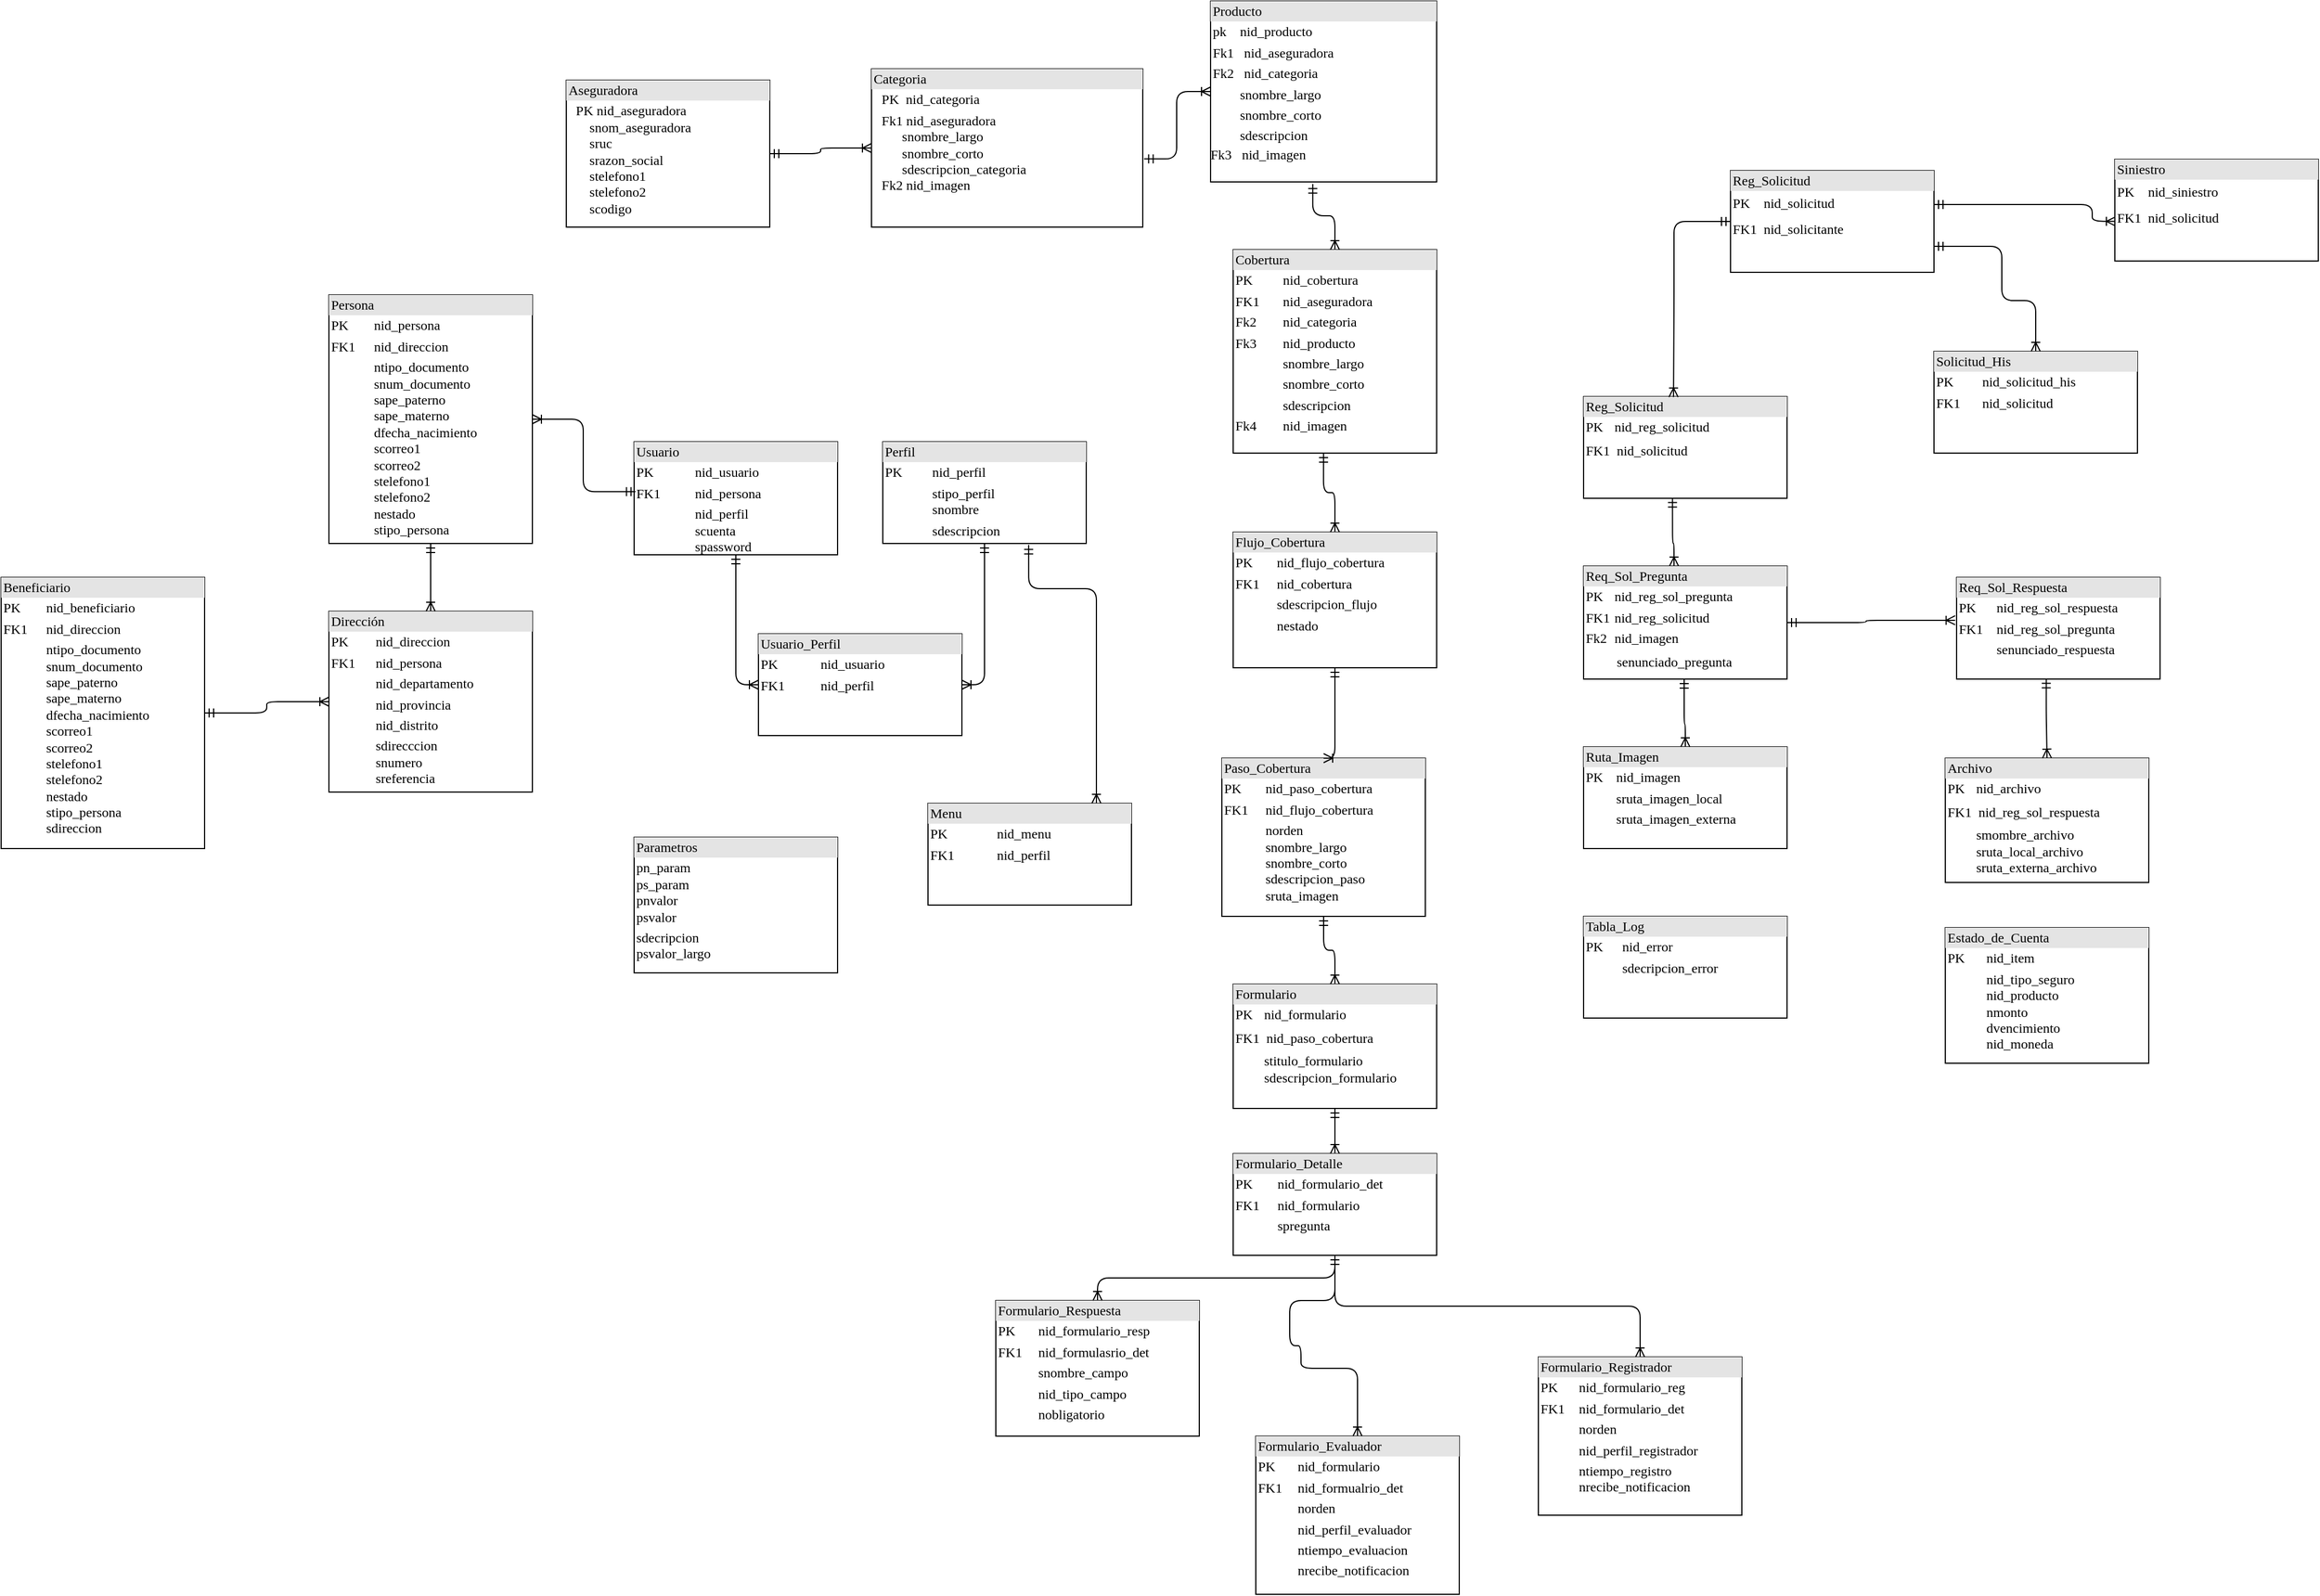 <mxfile version="14.2.7" type="github">
  <diagram name="Page-1" id="2ca16b54-16f6-2749-3443-fa8db7711227">
    <mxGraphModel dx="1234" dy="673" grid="1" gridSize="10" guides="1" tooltips="1" connect="1" arrows="1" fold="1" page="1" pageScale="1" pageWidth="3300" pageHeight="2339" background="#ffffff" math="0" shadow="0">
      <root>
        <mxCell id="0" />
        <mxCell id="1" parent="0" />
        <mxCell id="2ed32ef02a7f4228-1" value="&lt;div style=&quot;box-sizing: border-box ; width: 100% ; background: #e4e4e4 ; padding: 2px&quot;&gt;Aseguradora&lt;/div&gt;&lt;table style=&quot;width: 100% ; font-size: 1em&quot; cellpadding=&quot;2&quot; cellspacing=&quot;0&quot;&gt;&lt;tbody&gt;&lt;tr&gt;&lt;td&gt;&lt;br&gt;&lt;/td&gt;&lt;td&gt;PK nid_aseguradora&lt;br&gt;&amp;nbsp; &amp;nbsp; snom_aseguradora&lt;br&gt;&amp;nbsp; &amp;nbsp; sruc&lt;br&gt;&amp;nbsp; &amp;nbsp; srazon_social&lt;br&gt;&amp;nbsp; &amp;nbsp; stelefono1&lt;br&gt;&amp;nbsp; &amp;nbsp; stelefono2&lt;br&gt;&amp;nbsp; &amp;nbsp; scodigo&lt;br&gt;&lt;br&gt;&lt;/td&gt;&lt;/tr&gt;&lt;tr&gt;&lt;td&gt;&lt;br&gt;&lt;/td&gt;&lt;td&gt;&lt;br&gt;&lt;/td&gt;&lt;/tr&gt;&lt;tr&gt;&lt;td&gt;&lt;/td&gt;&lt;td&gt;&lt;br&gt;&lt;/td&gt;&lt;/tr&gt;&lt;/tbody&gt;&lt;/table&gt;" style="verticalAlign=top;align=left;overflow=fill;html=1;rounded=0;shadow=0;comic=0;labelBackgroundColor=none;strokeWidth=1;fontFamily=Verdana;fontSize=12" parent="1" vertex="1">
          <mxGeometry x="700" y="90" width="180" height="130" as="geometry" />
        </mxCell>
        <mxCell id="2ed32ef02a7f4228-13" value="" style="edgeStyle=orthogonalEdgeStyle;html=1;endArrow=ERoneToMany;startArrow=ERmandOne;labelBackgroundColor=none;fontFamily=Verdana;fontSize=12;align=left;entryX=0;entryY=0.5;entryDx=0;entryDy=0;" parent="1" source="2ed32ef02a7f4228-1" target="GOEN2tkdzdeYJuLIRA6P-2" edge="1">
          <mxGeometry width="100" height="100" relative="1" as="geometry">
            <mxPoint x="890" y="300" as="sourcePoint" />
            <mxPoint x="970" y="390" as="targetPoint" />
          </mxGeometry>
        </mxCell>
        <mxCell id="GOEN2tkdzdeYJuLIRA6P-2" value="&lt;div style=&quot;box-sizing: border-box ; width: 100% ; background: #e4e4e4 ; padding: 2px&quot;&gt;Categoria&lt;/div&gt;&lt;table style=&quot;width: 100% ; font-size: 1em&quot; cellpadding=&quot;2&quot; cellspacing=&quot;0&quot;&gt;&lt;tbody&gt;&lt;tr&gt;&lt;td&gt;&lt;b&gt;&lt;br&gt;&lt;/b&gt;&lt;/td&gt;&lt;td&gt;PK&amp;nbsp; nid_categoria&lt;br&gt;&lt;/td&gt;&lt;/tr&gt;&lt;tr&gt;&lt;td&gt;&lt;b&gt;&lt;br&gt;&lt;br&gt;&lt;br&gt;&lt;/b&gt;&lt;/td&gt;&lt;td&gt;Fk1&lt;b&gt; &lt;/b&gt;nid_aseguradora&lt;br&gt;&amp;nbsp; &amp;nbsp; &amp;nbsp; snombre_largo&lt;br&gt;&amp;nbsp; &amp;nbsp; &amp;nbsp; snombre_corto&lt;br&gt;&amp;nbsp; &amp;nbsp; &amp;nbsp; sdescripcion_categoria&lt;br&gt;Fk2 nid_imagen&lt;/td&gt;&lt;/tr&gt;&lt;/tbody&gt;&lt;/table&gt;" style="verticalAlign=top;align=left;overflow=fill;html=1;rounded=0;shadow=0;comic=0;labelBackgroundColor=none;strokeWidth=1;fontFamily=Verdana;fontSize=12" vertex="1" parent="1">
          <mxGeometry x="970" y="80" width="240" height="140" as="geometry" />
        </mxCell>
        <object label="&lt;div style=&quot;box-sizing: border-box ; width: 100% ; background: #e4e4e4 ; padding: 2px&quot;&gt;Producto&lt;/div&gt;&lt;div style=&quot;box-sizing: border-box ; width: 100% ; padding: 2px&quot;&gt;&lt;span style=&quot;background-color: rgb(255 , 255 , 255)&quot;&gt;pk&amp;nbsp; &amp;nbsp; nid_producto&lt;/span&gt;&lt;/div&gt;&lt;div style=&quot;box-sizing: border-box ; width: 100% ; padding: 2px&quot;&gt;Fk1&amp;nbsp; &amp;nbsp;nid_aseguradora&lt;/div&gt;&lt;div style=&quot;box-sizing: border-box ; width: 100% ; padding: 2px&quot;&gt;Fk2&amp;nbsp; &amp;nbsp;nid_categoria&lt;/div&gt;&lt;div style=&quot;box-sizing: border-box ; width: 100% ; padding: 2px&quot;&gt;&amp;nbsp; &amp;nbsp; &amp;nbsp; &amp;nbsp; snombre_largo&lt;/div&gt;&lt;div style=&quot;box-sizing: border-box ; width: 100% ; padding: 2px&quot;&gt;&amp;nbsp; &amp;nbsp; &amp;nbsp; &amp;nbsp; snombre_corto&lt;/div&gt;&lt;div style=&quot;box-sizing: border-box ; width: 100% ; padding: 2px&quot;&gt;&amp;nbsp; &amp;nbsp; &amp;nbsp; &amp;nbsp; sdescripcion&lt;/div&gt;Fk3&lt;span&gt;&amp;nbsp; &amp;nbsp;nid_imagen&lt;/span&gt;&lt;br&gt;&lt;div style=&quot;box-sizing: border-box ; width: 100% ; padding: 2px&quot;&gt;&lt;br&gt;&lt;/div&gt;" lllll="" id="GOEN2tkdzdeYJuLIRA6P-3">
          <mxCell style="verticalAlign=top;align=left;overflow=fill;html=1;rounded=0;shadow=0;comic=0;labelBackgroundColor=none;strokeWidth=1;fontFamily=Verdana;fontSize=12" vertex="1" parent="1">
            <mxGeometry x="1270" y="20" width="200" height="160" as="geometry" />
          </mxCell>
        </object>
        <mxCell id="GOEN2tkdzdeYJuLIRA6P-4" value="&lt;div style=&quot;box-sizing: border-box ; width: 100% ; background: #e4e4e4 ; padding: 2px&quot;&gt;Reg_Solicitud&lt;/div&gt;&lt;table style=&quot;width: 100% ; font-size: 1em&quot; cellpadding=&quot;2&quot; cellspacing=&quot;0&quot;&gt;&lt;tbody&gt;&lt;tr&gt;&lt;td&gt;PK&lt;/td&gt;&lt;td&gt;nid_reg_solicitud&lt;/td&gt;&lt;/tr&gt;&lt;tr&gt;&lt;td&gt;FK1&lt;br&gt;&lt;/td&gt;&lt;td&gt;&lt;table cellpadding=&quot;2&quot; cellspacing=&quot;0&quot; style=&quot;font-size: 1em ; width: 179.2px&quot;&gt;&lt;tbody&gt;&lt;tr&gt;&lt;td&gt;nid_solicitud&lt;/td&gt;&lt;/tr&gt;&lt;tr&gt;&lt;/tr&gt;&lt;/tbody&gt;&lt;/table&gt;&lt;/td&gt;&lt;/tr&gt;&lt;tr&gt;&lt;td&gt;&lt;/td&gt;&lt;td&gt;&lt;br&gt;&lt;br&gt;&lt;/td&gt;&lt;/tr&gt;&lt;/tbody&gt;&lt;/table&gt;" style="verticalAlign=top;align=left;overflow=fill;html=1;rounded=0;shadow=0;comic=0;labelBackgroundColor=none;strokeWidth=1;fontFamily=Verdana;fontSize=12" vertex="1" parent="1">
          <mxGeometry x="1600" y="370" width="180" height="90" as="geometry" />
        </mxCell>
        <mxCell id="GOEN2tkdzdeYJuLIRA6P-5" value="&lt;div style=&quot;box-sizing: border-box ; width: 100% ; background: #e4e4e4 ; padding: 2px&quot;&gt;Parametros&lt;/div&gt;&lt;table style=&quot;width: 100% ; font-size: 1em&quot; cellpadding=&quot;2&quot; cellspacing=&quot;0&quot;&gt;&lt;tbody&gt;&lt;tr&gt;&lt;td&gt;pn_param&lt;br&gt;ps_param&lt;br&gt;pnvalor&lt;br&gt;psvalor&lt;/td&gt;&lt;td&gt;&lt;/td&gt;&lt;/tr&gt;&lt;tr&gt;&lt;td&gt;sdecripcion&lt;br&gt;psvalor_largo&lt;br&gt;&lt;/td&gt;&lt;td&gt;&lt;br&gt;&lt;/td&gt;&lt;/tr&gt;&lt;/tbody&gt;&lt;/table&gt;" style="verticalAlign=top;align=left;overflow=fill;html=1;rounded=0;shadow=0;comic=0;labelBackgroundColor=none;strokeWidth=1;fontFamily=Verdana;fontSize=12" vertex="1" parent="1">
          <mxGeometry x="760" y="760" width="180" height="120" as="geometry" />
        </mxCell>
        <mxCell id="GOEN2tkdzdeYJuLIRA6P-6" value="&lt;div style=&quot;box-sizing: border-box ; width: 100% ; background: #e4e4e4 ; padding: 2px&quot;&gt;Persona&lt;/div&gt;&lt;table style=&quot;width: 100% ; font-size: 1em&quot; cellpadding=&quot;2&quot; cellspacing=&quot;0&quot;&gt;&lt;tbody&gt;&lt;tr&gt;&lt;td&gt;PK&lt;/td&gt;&lt;td&gt;nid_persona&lt;/td&gt;&lt;/tr&gt;&lt;tr&gt;&lt;td&gt;FK1&lt;br&gt;&lt;/td&gt;&lt;td&gt;nid_direccion&lt;br&gt;&lt;/td&gt;&lt;/tr&gt;&lt;tr&gt;&lt;td&gt;&lt;/td&gt;&lt;td&gt;ntipo_documento&lt;br&gt;snum_documento&lt;br&gt;sape_paterno&lt;br&gt;sape_materno&lt;br&gt;dfecha_nacimiento&lt;br&gt;scorreo1&lt;br&gt;scorreo2&lt;br&gt;stelefono1&lt;br&gt;stelefono2&lt;br&gt;nestado&lt;br&gt;stipo_persona&lt;br&gt;&lt;br&gt;&lt;br&gt;&lt;/td&gt;&lt;/tr&gt;&lt;/tbody&gt;&lt;/table&gt;" style="verticalAlign=top;align=left;overflow=fill;html=1;rounded=0;shadow=0;comic=0;labelBackgroundColor=none;strokeWidth=1;fontFamily=Verdana;fontSize=12" vertex="1" parent="1">
          <mxGeometry x="490" y="280" width="180" height="220" as="geometry" />
        </mxCell>
        <mxCell id="GOEN2tkdzdeYJuLIRA6P-7" value="&lt;div style=&quot;box-sizing: border-box ; width: 100% ; background: #e4e4e4 ; padding: 2px&quot;&gt;Usuario&lt;/div&gt;&lt;table style=&quot;width: 100% ; font-size: 1em&quot; cellpadding=&quot;2&quot; cellspacing=&quot;0&quot;&gt;&lt;tbody&gt;&lt;tr&gt;&lt;td&gt;PK&lt;/td&gt;&lt;td&gt;nid_usuario&lt;/td&gt;&lt;/tr&gt;&lt;tr&gt;&lt;td&gt;FK1&lt;/td&gt;&lt;td&gt;nid_persona&lt;br&gt;&lt;/td&gt;&lt;/tr&gt;&lt;tr&gt;&lt;td&gt;&lt;/td&gt;&lt;td&gt;nid_perfil&lt;br&gt;scuenta&lt;br&gt;spassword&lt;/td&gt;&lt;/tr&gt;&lt;/tbody&gt;&lt;/table&gt;" style="verticalAlign=top;align=left;overflow=fill;html=1;rounded=0;shadow=0;comic=0;labelBackgroundColor=none;strokeWidth=1;fontFamily=Verdana;fontSize=12" vertex="1" parent="1">
          <mxGeometry x="760" y="410" width="180" height="100" as="geometry" />
        </mxCell>
        <mxCell id="GOEN2tkdzdeYJuLIRA6P-8" value="&lt;div style=&quot;box-sizing: border-box ; width: 100% ; background: #e4e4e4 ; padding: 2px&quot;&gt;Perfil&lt;/div&gt;&lt;table style=&quot;width: 100% ; font-size: 1em&quot; cellpadding=&quot;2&quot; cellspacing=&quot;0&quot;&gt;&lt;tbody&gt;&lt;tr&gt;&lt;td&gt;PK&lt;/td&gt;&lt;td&gt;nid_perfil&lt;/td&gt;&lt;/tr&gt;&lt;tr&gt;&lt;td&gt;&lt;br&gt;&lt;/td&gt;&lt;td&gt;stipo_perfil&lt;br&gt;snombre&lt;/td&gt;&lt;/tr&gt;&lt;tr&gt;&lt;td&gt;&lt;/td&gt;&lt;td&gt;sdescripcion&lt;br&gt;&lt;/td&gt;&lt;/tr&gt;&lt;/tbody&gt;&lt;/table&gt;" style="verticalAlign=top;align=left;overflow=fill;html=1;rounded=0;shadow=0;comic=0;labelBackgroundColor=none;strokeWidth=1;fontFamily=Verdana;fontSize=12" vertex="1" parent="1">
          <mxGeometry x="980" y="410" width="180" height="90" as="geometry" />
        </mxCell>
        <mxCell id="GOEN2tkdzdeYJuLIRA6P-12" value="&lt;div style=&quot;box-sizing: border-box ; width: 100% ; background: #e4e4e4 ; padding: 2px&quot;&gt;Menu&lt;/div&gt;&lt;table style=&quot;width: 100% ; font-size: 1em&quot; cellpadding=&quot;2&quot; cellspacing=&quot;0&quot;&gt;&lt;tbody&gt;&lt;tr&gt;&lt;td&gt;PK&lt;/td&gt;&lt;td&gt;nid_menu&lt;/td&gt;&lt;/tr&gt;&lt;tr&gt;&lt;td&gt;FK1&lt;/td&gt;&lt;td&gt;nid_perfil&lt;/td&gt;&lt;/tr&gt;&lt;tr&gt;&lt;td&gt;&lt;/td&gt;&lt;td&gt;&lt;br&gt;&lt;/td&gt;&lt;/tr&gt;&lt;/tbody&gt;&lt;/table&gt;" style="verticalAlign=top;align=left;overflow=fill;html=1;rounded=0;shadow=0;comic=0;labelBackgroundColor=none;strokeWidth=1;fontFamily=Verdana;fontSize=12" vertex="1" parent="1">
          <mxGeometry x="1020" y="730" width="180" height="90" as="geometry" />
        </mxCell>
        <mxCell id="GOEN2tkdzdeYJuLIRA6P-13" value="&lt;div style=&quot;box-sizing: border-box ; width: 100% ; background: #e4e4e4 ; padding: 2px&quot;&gt;Dirección&lt;/div&gt;&lt;table style=&quot;width: 100% ; font-size: 1em&quot; cellpadding=&quot;2&quot; cellspacing=&quot;0&quot;&gt;&lt;tbody&gt;&lt;tr&gt;&lt;td&gt;PK&lt;/td&gt;&lt;td&gt;nid_direccion&lt;/td&gt;&lt;/tr&gt;&lt;tr&gt;&lt;td&gt;FK1&lt;/td&gt;&lt;td&gt;nid_persona&lt;/td&gt;&lt;/tr&gt;&lt;tr&gt;&lt;td&gt;&lt;/td&gt;&lt;td&gt;nid_departamento&lt;/td&gt;&lt;/tr&gt;&lt;tr&gt;&lt;td&gt;&lt;br&gt;&lt;/td&gt;&lt;td&gt;nid_provincia&lt;/td&gt;&lt;/tr&gt;&lt;tr&gt;&lt;td&gt;&lt;br&gt;&lt;/td&gt;&lt;td&gt;nid_distrito&lt;/td&gt;&lt;/tr&gt;&lt;tr&gt;&lt;td&gt;&lt;br&gt;&lt;/td&gt;&lt;td&gt;sdirecccion&lt;br&gt;snumero&lt;br&gt;sreferencia&lt;/td&gt;&lt;/tr&gt;&lt;/tbody&gt;&lt;/table&gt;" style="verticalAlign=top;align=left;overflow=fill;html=1;rounded=0;shadow=0;comic=0;labelBackgroundColor=none;strokeWidth=1;fontFamily=Verdana;fontSize=12" vertex="1" parent="1">
          <mxGeometry x="490" y="560" width="180" height="160" as="geometry" />
        </mxCell>
        <mxCell id="GOEN2tkdzdeYJuLIRA6P-15" value="&lt;div style=&quot;box-sizing: border-box ; width: 100% ; background: #e4e4e4 ; padding: 2px&quot;&gt;Usuario_Perfil&lt;/div&gt;&lt;table style=&quot;width: 100% ; font-size: 1em&quot; cellpadding=&quot;2&quot; cellspacing=&quot;0&quot;&gt;&lt;tbody&gt;&lt;tr&gt;&lt;td&gt;PK&lt;/td&gt;&lt;td&gt;nid_usuario&lt;/td&gt;&lt;/tr&gt;&lt;tr&gt;&lt;td&gt;FK1&lt;/td&gt;&lt;td&gt;nid_perfil&lt;/td&gt;&lt;/tr&gt;&lt;tr&gt;&lt;td&gt;&lt;/td&gt;&lt;td&gt;&lt;br&gt;&lt;/td&gt;&lt;/tr&gt;&lt;/tbody&gt;&lt;/table&gt;" style="verticalAlign=top;align=left;overflow=fill;html=1;rounded=0;shadow=0;comic=0;labelBackgroundColor=none;strokeWidth=1;fontFamily=Verdana;fontSize=12" vertex="1" parent="1">
          <mxGeometry x="870" y="580" width="180" height="90" as="geometry" />
        </mxCell>
        <mxCell id="GOEN2tkdzdeYJuLIRA6P-16" value="&lt;div style=&quot;box-sizing: border-box ; width: 100% ; background: #e4e4e4 ; padding: 2px&quot;&gt;Formulario_Registrador&lt;/div&gt;&lt;table style=&quot;width: 100% ; font-size: 1em&quot; cellpadding=&quot;2&quot; cellspacing=&quot;0&quot;&gt;&lt;tbody&gt;&lt;tr&gt;&lt;td&gt;PK&lt;/td&gt;&lt;td&gt;nid_formulario_reg&lt;/td&gt;&lt;/tr&gt;&lt;tr&gt;&lt;td&gt;FK1&lt;/td&gt;&lt;td&gt;nid_formulario_det&lt;br&gt;&lt;/td&gt;&lt;/tr&gt;&lt;tr&gt;&lt;td&gt;&lt;br&gt;&lt;/td&gt;&lt;td&gt;norden&lt;/td&gt;&lt;/tr&gt;&lt;tr&gt;&lt;td&gt;&lt;/td&gt;&lt;td&gt;nid_perfil_registrador&lt;/td&gt;&lt;/tr&gt;&lt;tr&gt;&lt;td&gt;&lt;br&gt;&lt;/td&gt;&lt;td&gt;ntiempo_registro&lt;br&gt;nrecibe_notificacion&lt;/td&gt;&lt;/tr&gt;&lt;/tbody&gt;&lt;/table&gt;" style="verticalAlign=top;align=left;overflow=fill;html=1;rounded=0;shadow=0;comic=0;labelBackgroundColor=none;strokeWidth=1;fontFamily=Verdana;fontSize=12" vertex="1" parent="1">
          <mxGeometry x="1560" y="1220" width="180" height="140" as="geometry" />
        </mxCell>
        <mxCell id="GOEN2tkdzdeYJuLIRA6P-17" value="&lt;div style=&quot;box-sizing: border-box ; width: 100% ; background: #e4e4e4 ; padding: 2px&quot;&gt;Formulario_Respuesta&lt;/div&gt;&lt;table style=&quot;width: 100% ; font-size: 1em&quot; cellpadding=&quot;2&quot; cellspacing=&quot;0&quot;&gt;&lt;tbody&gt;&lt;tr&gt;&lt;td&gt;PK&lt;/td&gt;&lt;td&gt;nid_formulario_resp&lt;/td&gt;&lt;/tr&gt;&lt;tr&gt;&lt;td&gt;FK1&lt;/td&gt;&lt;td&gt;nid_formulasrio_det&lt;/td&gt;&lt;/tr&gt;&lt;tr&gt;&lt;td&gt;&lt;br&gt;&lt;/td&gt;&lt;td&gt;snombre_campo&lt;/td&gt;&lt;/tr&gt;&lt;tr&gt;&lt;td&gt;&lt;br&gt;&lt;/td&gt;&lt;td&gt;nid_tipo_campo&lt;/td&gt;&lt;/tr&gt;&lt;tr&gt;&lt;td&gt;&lt;br&gt;&lt;/td&gt;&lt;td&gt;nobligatorio&lt;/td&gt;&lt;/tr&gt;&lt;/tbody&gt;&lt;/table&gt;" style="verticalAlign=top;align=left;overflow=fill;html=1;rounded=0;shadow=0;comic=0;labelBackgroundColor=none;strokeWidth=1;fontFamily=Verdana;fontSize=12" vertex="1" parent="1">
          <mxGeometry x="1080" y="1170" width="180" height="120" as="geometry" />
        </mxCell>
        <mxCell id="GOEN2tkdzdeYJuLIRA6P-18" value="&lt;div style=&quot;box-sizing: border-box ; width: 100% ; background: #e4e4e4 ; padding: 2px&quot;&gt;Formulario_Evaluador&lt;/div&gt;&lt;table style=&quot;width: 100% ; font-size: 1em&quot; cellpadding=&quot;2&quot; cellspacing=&quot;0&quot;&gt;&lt;tbody&gt;&lt;tr&gt;&lt;td&gt;PK&lt;/td&gt;&lt;td&gt;nid_formulario&lt;/td&gt;&lt;/tr&gt;&lt;tr&gt;&lt;td&gt;FK1&lt;/td&gt;&lt;td&gt;nid_formualrio_det&lt;/td&gt;&lt;/tr&gt;&lt;tr&gt;&lt;td&gt;&lt;br&gt;&lt;/td&gt;&lt;td&gt;norden&lt;/td&gt;&lt;/tr&gt;&lt;tr&gt;&lt;td&gt;&lt;/td&gt;&lt;td&gt;nid_perfil_evaluador&lt;/td&gt;&lt;/tr&gt;&lt;tr&gt;&lt;td&gt;&lt;br&gt;&lt;/td&gt;&lt;td&gt;ntiempo_evaluacion&lt;/td&gt;&lt;/tr&gt;&lt;tr&gt;&lt;td&gt;&lt;br&gt;&lt;/td&gt;&lt;td&gt;nrecibe_notificacion&lt;/td&gt;&lt;/tr&gt;&lt;/tbody&gt;&lt;/table&gt;" style="verticalAlign=top;align=left;overflow=fill;html=1;rounded=0;shadow=0;comic=0;labelBackgroundColor=none;strokeWidth=1;fontFamily=Verdana;fontSize=12" vertex="1" parent="1">
          <mxGeometry x="1310" y="1290" width="180" height="140" as="geometry" />
        </mxCell>
        <mxCell id="GOEN2tkdzdeYJuLIRA6P-19" value="&lt;div style=&quot;box-sizing: border-box ; width: 100% ; background: #e4e4e4 ; padding: 2px&quot;&gt;Formulario_Detalle&lt;/div&gt;&lt;table style=&quot;width: 100% ; font-size: 1em&quot; cellpadding=&quot;2&quot; cellspacing=&quot;0&quot;&gt;&lt;tbody&gt;&lt;tr&gt;&lt;td&gt;PK&lt;/td&gt;&lt;td&gt;nid_formulario_det&lt;/td&gt;&lt;/tr&gt;&lt;tr&gt;&lt;td&gt;FK1&lt;/td&gt;&lt;td&gt;nid_formulario&lt;/td&gt;&lt;/tr&gt;&lt;tr&gt;&lt;td&gt;&lt;/td&gt;&lt;td&gt;spregunta&lt;/td&gt;&lt;/tr&gt;&lt;/tbody&gt;&lt;/table&gt;" style="verticalAlign=top;align=left;overflow=fill;html=1;rounded=0;shadow=0;comic=0;labelBackgroundColor=none;strokeWidth=1;fontFamily=Verdana;fontSize=12" vertex="1" parent="1">
          <mxGeometry x="1290" y="1040" width="180" height="90" as="geometry" />
        </mxCell>
        <mxCell id="GOEN2tkdzdeYJuLIRA6P-20" value="&lt;div style=&quot;box-sizing: border-box ; width: 100% ; background: #e4e4e4 ; padding: 2px&quot;&gt;Cobertura&lt;/div&gt;&lt;table style=&quot;width: 100% ; font-size: 1em&quot; cellpadding=&quot;2&quot; cellspacing=&quot;0&quot;&gt;&lt;tbody&gt;&lt;tr&gt;&lt;td&gt;PK&lt;/td&gt;&lt;td&gt;nid_cobertura&lt;/td&gt;&lt;/tr&gt;&lt;tr&gt;&lt;td&gt;FK1&lt;/td&gt;&lt;td&gt;nid_aseguradora&lt;br&gt;&lt;/td&gt;&lt;/tr&gt;&lt;tr&gt;&lt;td&gt;Fk2&lt;/td&gt;&lt;td&gt;nid_categoria&lt;br&gt;&lt;/td&gt;&lt;/tr&gt;&lt;tr&gt;&lt;td&gt;Fk3&lt;/td&gt;&lt;td&gt;nid_producto&lt;/td&gt;&lt;/tr&gt;&lt;tr&gt;&lt;td&gt;&lt;br&gt;&lt;/td&gt;&lt;td&gt;snombre_largo&lt;/td&gt;&lt;/tr&gt;&lt;tr&gt;&lt;td&gt;&lt;br&gt;&lt;/td&gt;&lt;td&gt;snombre_corto&lt;/td&gt;&lt;/tr&gt;&lt;tr&gt;&lt;td&gt;&lt;br&gt;&lt;/td&gt;&lt;td&gt;sdescripcion&lt;/td&gt;&lt;/tr&gt;&lt;tr&gt;&lt;td&gt;Fk4&lt;br&gt;&lt;/td&gt;&lt;td&gt;nid_imagen&lt;br&gt;&lt;/td&gt;&lt;/tr&gt;&lt;/tbody&gt;&lt;/table&gt;" style="verticalAlign=top;align=left;overflow=fill;html=1;rounded=0;shadow=0;comic=0;labelBackgroundColor=none;strokeWidth=1;fontFamily=Verdana;fontSize=12" vertex="1" parent="1">
          <mxGeometry x="1290" y="240" width="180" height="180" as="geometry" />
        </mxCell>
        <mxCell id="GOEN2tkdzdeYJuLIRA6P-21" value="&lt;div style=&quot;box-sizing: border-box ; width: 100% ; background: #e4e4e4 ; padding: 2px&quot;&gt;Flujo_Cobertura&lt;/div&gt;&lt;table style=&quot;width: 100% ; font-size: 1em&quot; cellpadding=&quot;2&quot; cellspacing=&quot;0&quot;&gt;&lt;tbody&gt;&lt;tr&gt;&lt;td&gt;PK&lt;/td&gt;&lt;td&gt;nid_flujo_cobertura&lt;/td&gt;&lt;/tr&gt;&lt;tr&gt;&lt;td&gt;FK1&lt;/td&gt;&lt;td&gt;nid_cobertura&lt;br&gt;&lt;/td&gt;&lt;/tr&gt;&lt;tr&gt;&lt;td&gt;&lt;/td&gt;&lt;td&gt;sdescripcion_flujo&lt;/td&gt;&lt;/tr&gt;&lt;tr&gt;&lt;td&gt;&lt;br&gt;&lt;/td&gt;&lt;td&gt;nestado&lt;/td&gt;&lt;/tr&gt;&lt;/tbody&gt;&lt;/table&gt;" style="verticalAlign=top;align=left;overflow=fill;html=1;rounded=0;shadow=0;comic=0;labelBackgroundColor=none;strokeWidth=1;fontFamily=Verdana;fontSize=12" vertex="1" parent="1">
          <mxGeometry x="1290" y="490" width="180" height="120" as="geometry" />
        </mxCell>
        <mxCell id="GOEN2tkdzdeYJuLIRA6P-22" value="&lt;div style=&quot;box-sizing: border-box ; width: 100% ; background: #e4e4e4 ; padding: 2px&quot;&gt;Paso_Cobertura&lt;/div&gt;&lt;table style=&quot;width: 100% ; font-size: 1em&quot; cellpadding=&quot;2&quot; cellspacing=&quot;0&quot;&gt;&lt;tbody&gt;&lt;tr&gt;&lt;td&gt;PK&lt;/td&gt;&lt;td&gt;nid_paso_cobertura&lt;/td&gt;&lt;/tr&gt;&lt;tr&gt;&lt;td&gt;FK1&lt;/td&gt;&lt;td&gt;nid_flujo_cobertura&lt;/td&gt;&lt;/tr&gt;&lt;tr&gt;&lt;td&gt;&lt;/td&gt;&lt;td&gt;norden&lt;br&gt;snombre_largo&lt;br&gt;snombre_corto&lt;br&gt;sdescripcion_paso&lt;br&gt;sruta_imagen&lt;/td&gt;&lt;/tr&gt;&lt;/tbody&gt;&lt;/table&gt;" style="verticalAlign=top;align=left;overflow=fill;html=1;rounded=0;shadow=0;comic=0;labelBackgroundColor=none;strokeWidth=1;fontFamily=Verdana;fontSize=12" vertex="1" parent="1">
          <mxGeometry x="1280" y="690" width="180" height="140" as="geometry" />
        </mxCell>
        <mxCell id="GOEN2tkdzdeYJuLIRA6P-23" value="&lt;div style=&quot;box-sizing: border-box ; width: 100% ; background: #e4e4e4 ; padding: 2px&quot;&gt;Archivo&lt;/div&gt;&lt;table style=&quot;width: 100% ; font-size: 1em&quot; cellpadding=&quot;2&quot; cellspacing=&quot;0&quot;&gt;&lt;tbody&gt;&lt;tr&gt;&lt;td&gt;PK&lt;/td&gt;&lt;td&gt;nid_archivo&lt;/td&gt;&lt;/tr&gt;&lt;tr&gt;&lt;td&gt;FK1&lt;br&gt;&lt;/td&gt;&lt;td&gt;&lt;table cellpadding=&quot;2&quot; cellspacing=&quot;0&quot; style=&quot;font-size: 1em ; width: 179.2px&quot;&gt;&lt;tbody&gt;&lt;tr&gt;&lt;td&gt;nid_reg_sol_respuesta&lt;/td&gt;&lt;/tr&gt;&lt;tr&gt;&lt;/tr&gt;&lt;/tbody&gt;&lt;/table&gt;&lt;/td&gt;&lt;/tr&gt;&lt;tr&gt;&lt;td&gt;&lt;/td&gt;&lt;td&gt;smombre_archivo&lt;br&gt;sruta_local_archivo&lt;br&gt;sruta_externa_archivo&lt;br&gt;&lt;/td&gt;&lt;/tr&gt;&lt;/tbody&gt;&lt;/table&gt;" style="verticalAlign=top;align=left;overflow=fill;html=1;rounded=0;shadow=0;comic=0;labelBackgroundColor=none;strokeWidth=1;fontFamily=Verdana;fontSize=12" vertex="1" parent="1">
          <mxGeometry x="1920" y="690" width="180" height="110" as="geometry" />
        </mxCell>
        <mxCell id="GOEN2tkdzdeYJuLIRA6P-24" value="&lt;div style=&quot;box-sizing: border-box ; width: 100% ; background: #e4e4e4 ; padding: 2px&quot;&gt;Tabla_Log&lt;/div&gt;&lt;table style=&quot;width: 100% ; font-size: 1em&quot; cellpadding=&quot;2&quot; cellspacing=&quot;0&quot;&gt;&lt;tbody&gt;&lt;tr&gt;&lt;td&gt;PK&lt;/td&gt;&lt;td&gt;nid_error&lt;/td&gt;&lt;/tr&gt;&lt;tr&gt;&lt;td&gt;&lt;br&gt;&lt;/td&gt;&lt;td&gt;sdecripcion_error&lt;br&gt;&lt;/td&gt;&lt;/tr&gt;&lt;tr&gt;&lt;td&gt;&lt;/td&gt;&lt;td&gt;&lt;br&gt;&lt;/td&gt;&lt;/tr&gt;&lt;/tbody&gt;&lt;/table&gt;" style="verticalAlign=top;align=left;overflow=fill;html=1;rounded=0;shadow=0;comic=0;labelBackgroundColor=none;strokeWidth=1;fontFamily=Verdana;fontSize=12" vertex="1" parent="1">
          <mxGeometry x="1600" y="830" width="180" height="90" as="geometry" />
        </mxCell>
        <mxCell id="GOEN2tkdzdeYJuLIRA6P-25" value="&lt;div style=&quot;box-sizing: border-box ; width: 100% ; background: #e4e4e4 ; padding: 2px&quot;&gt;Req_Sol_Respuesta&lt;/div&gt;&lt;table style=&quot;width: 100% ; font-size: 1em&quot; cellpadding=&quot;2&quot; cellspacing=&quot;0&quot;&gt;&lt;tbody&gt;&lt;tr&gt;&lt;td&gt;PK&lt;/td&gt;&lt;td&gt;nid_reg_sol_respuesta&lt;/td&gt;&lt;/tr&gt;&lt;tr&gt;&lt;td&gt;FK1&lt;/td&gt;&lt;td&gt;nid_reg_sol_pregunta&lt;br&gt;&lt;/td&gt;&lt;/tr&gt;&lt;tr&gt;&lt;td&gt;&lt;/td&gt;&lt;td&gt;senunciado_respuesta&lt;br&gt;&lt;/td&gt;&lt;/tr&gt;&lt;/tbody&gt;&lt;/table&gt;" style="verticalAlign=top;align=left;overflow=fill;html=1;rounded=0;shadow=0;comic=0;labelBackgroundColor=none;strokeWidth=1;fontFamily=Verdana;fontSize=12" vertex="1" parent="1">
          <mxGeometry x="1930" y="530" width="180" height="90" as="geometry" />
        </mxCell>
        <mxCell id="GOEN2tkdzdeYJuLIRA6P-28" value="&lt;div style=&quot;box-sizing: border-box ; width: 100% ; background: #e4e4e4 ; padding: 2px&quot;&gt;Solicitud_His&lt;/div&gt;&lt;table style=&quot;width: 100% ; font-size: 1em&quot; cellpadding=&quot;2&quot; cellspacing=&quot;0&quot;&gt;&lt;tbody&gt;&lt;tr&gt;&lt;td&gt;PK&lt;/td&gt;&lt;td&gt;nid_solicitud_his&lt;/td&gt;&lt;/tr&gt;&lt;tr&gt;&lt;td&gt;FK1&lt;/td&gt;&lt;td&gt;nid_solicitud&lt;br&gt;&lt;/td&gt;&lt;/tr&gt;&lt;tr&gt;&lt;td&gt;&lt;/td&gt;&lt;td&gt;&lt;br&gt;&lt;/td&gt;&lt;/tr&gt;&lt;/tbody&gt;&lt;/table&gt;" style="verticalAlign=top;align=left;overflow=fill;html=1;rounded=0;shadow=0;comic=0;labelBackgroundColor=none;strokeWidth=1;fontFamily=Verdana;fontSize=12" vertex="1" parent="1">
          <mxGeometry x="1910" y="330" width="180" height="90" as="geometry" />
        </mxCell>
        <mxCell id="GOEN2tkdzdeYJuLIRA6P-30" value="" style="edgeStyle=orthogonalEdgeStyle;html=1;endArrow=ERoneToMany;startArrow=ERmandOne;labelBackgroundColor=none;fontFamily=Verdana;fontSize=12;align=left;entryX=0;entryY=0.5;entryDx=0;entryDy=0;exitX=1.005;exitY=0.569;exitDx=0;exitDy=0;exitPerimeter=0;" edge="1" parent="1" source="GOEN2tkdzdeYJuLIRA6P-2" target="GOEN2tkdzdeYJuLIRA6P-3">
          <mxGeometry width="100" height="100" relative="1" as="geometry">
            <mxPoint x="1190.0" y="285" as="sourcePoint" />
            <mxPoint x="1310.0" y="270" as="targetPoint" />
          </mxGeometry>
        </mxCell>
        <mxCell id="GOEN2tkdzdeYJuLIRA6P-31" value="" style="edgeStyle=orthogonalEdgeStyle;html=1;endArrow=ERoneToMany;startArrow=ERmandOne;labelBackgroundColor=none;fontFamily=Verdana;fontSize=12;align=left;entryX=0.5;entryY=0;entryDx=0;entryDy=0;exitX=0.452;exitY=1.012;exitDx=0;exitDy=0;exitPerimeter=0;" edge="1" parent="1" source="GOEN2tkdzdeYJuLIRA6P-3" target="GOEN2tkdzdeYJuLIRA6P-20">
          <mxGeometry width="100" height="100" relative="1" as="geometry">
            <mxPoint x="1380.0" y="362.5" as="sourcePoint" />
            <mxPoint x="1500.0" y="347.5" as="targetPoint" />
          </mxGeometry>
        </mxCell>
        <mxCell id="GOEN2tkdzdeYJuLIRA6P-33" value="" style="edgeStyle=orthogonalEdgeStyle;html=1;endArrow=ERoneToMany;startArrow=ERmandOne;labelBackgroundColor=none;fontFamily=Verdana;fontSize=12;align=left;exitX=0.444;exitY=1;exitDx=0;exitDy=0;exitPerimeter=0;entryX=0.5;entryY=0;entryDx=0;entryDy=0;" edge="1" parent="1" source="GOEN2tkdzdeYJuLIRA6P-20" target="GOEN2tkdzdeYJuLIRA6P-21">
          <mxGeometry width="100" height="100" relative="1" as="geometry">
            <mxPoint x="1370.0" y="520" as="sourcePoint" />
            <mxPoint x="1380" y="550" as="targetPoint" />
          </mxGeometry>
        </mxCell>
        <mxCell id="GOEN2tkdzdeYJuLIRA6P-34" value="" style="edgeStyle=orthogonalEdgeStyle;html=1;endArrow=ERoneToMany;startArrow=ERmandOne;labelBackgroundColor=none;fontFamily=Verdana;fontSize=12;align=left;exitX=0.5;exitY=1;exitDx=0;exitDy=0;entryX=0.5;entryY=0;entryDx=0;entryDy=0;" edge="1" parent="1" source="GOEN2tkdzdeYJuLIRA6P-21" target="GOEN2tkdzdeYJuLIRA6P-22">
          <mxGeometry width="100" height="100" relative="1" as="geometry">
            <mxPoint x="1550" y="680.0" as="sourcePoint" />
            <mxPoint x="1560.08" y="750" as="targetPoint" />
            <Array as="points">
              <mxPoint x="1380" y="690" />
              <mxPoint x="1380" y="690" />
            </Array>
          </mxGeometry>
        </mxCell>
        <mxCell id="GOEN2tkdzdeYJuLIRA6P-35" value="&lt;div style=&quot;box-sizing: border-box ; width: 100% ; background: #e4e4e4 ; padding: 2px&quot;&gt;Formulario&lt;/div&gt;&lt;table style=&quot;width: 100% ; font-size: 1em&quot; cellpadding=&quot;2&quot; cellspacing=&quot;0&quot;&gt;&lt;tbody&gt;&lt;tr&gt;&lt;td&gt;PK&lt;/td&gt;&lt;td&gt;nid_formulario&lt;/td&gt;&lt;/tr&gt;&lt;tr&gt;&lt;td&gt;FK1&lt;/td&gt;&lt;td&gt;&lt;table cellpadding=&quot;2&quot; cellspacing=&quot;0&quot; style=&quot;font-size: 1em ; width: 179.2px&quot;&gt;&lt;tbody&gt;&lt;tr&gt;&lt;td&gt;nid_paso_cobertura&lt;br&gt;&lt;/td&gt;&lt;/tr&gt;&lt;tr&gt;&lt;/tr&gt;&lt;/tbody&gt;&lt;/table&gt;&lt;/td&gt;&lt;/tr&gt;&lt;tr&gt;&lt;td&gt;&lt;/td&gt;&lt;td&gt;stitulo_formulario&lt;br&gt;sdescripcion_formulario&lt;br&gt;&lt;br&gt;&lt;/td&gt;&lt;/tr&gt;&lt;/tbody&gt;&lt;/table&gt;" style="verticalAlign=top;align=left;overflow=fill;html=1;rounded=0;shadow=0;comic=0;labelBackgroundColor=none;strokeWidth=1;fontFamily=Verdana;fontSize=12" vertex="1" parent="1">
          <mxGeometry x="1290" y="890" width="180" height="110" as="geometry" />
        </mxCell>
        <mxCell id="GOEN2tkdzdeYJuLIRA6P-38" value="" style="edgeStyle=orthogonalEdgeStyle;html=1;endArrow=ERoneToMany;startArrow=ERmandOne;labelBackgroundColor=none;fontFamily=Verdana;fontSize=12;align=left;entryX=0.5;entryY=0;entryDx=0;entryDy=0;" edge="1" parent="1" source="GOEN2tkdzdeYJuLIRA6P-22" target="GOEN2tkdzdeYJuLIRA6P-35">
          <mxGeometry width="100" height="100" relative="1" as="geometry">
            <mxPoint x="1370.0" y="839.17" as="sourcePoint" />
            <mxPoint x="1470" y="839.17" as="targetPoint" />
          </mxGeometry>
        </mxCell>
        <mxCell id="GOEN2tkdzdeYJuLIRA6P-40" value="" style="edgeStyle=orthogonalEdgeStyle;html=1;endArrow=ERoneToMany;startArrow=ERmandOne;labelBackgroundColor=none;fontFamily=Verdana;fontSize=12;align=left;exitX=0.5;exitY=1;exitDx=0;exitDy=0;" edge="1" parent="1" source="GOEN2tkdzdeYJuLIRA6P-35" target="GOEN2tkdzdeYJuLIRA6P-19">
          <mxGeometry width="100" height="100" relative="1" as="geometry">
            <mxPoint x="1377.0" y="990" as="sourcePoint" />
            <mxPoint x="1477" y="990" as="targetPoint" />
          </mxGeometry>
        </mxCell>
        <mxCell id="GOEN2tkdzdeYJuLIRA6P-45" value="" style="edgeStyle=orthogonalEdgeStyle;html=1;endArrow=ERoneToMany;startArrow=ERmandOne;labelBackgroundColor=none;fontFamily=Verdana;fontSize=12;align=left;" edge="1" parent="1" source="GOEN2tkdzdeYJuLIRA6P-6" target="GOEN2tkdzdeYJuLIRA6P-13">
          <mxGeometry width="100" height="100" relative="1" as="geometry">
            <mxPoint x="570.0" y="530" as="sourcePoint" />
            <mxPoint x="580.08" y="600" as="targetPoint" />
          </mxGeometry>
        </mxCell>
        <mxCell id="GOEN2tkdzdeYJuLIRA6P-46" value="" style="edgeStyle=orthogonalEdgeStyle;html=1;endArrow=ERoneToMany;startArrow=ERmandOne;labelBackgroundColor=none;fontFamily=Verdana;fontSize=12;align=left;exitX=0.007;exitY=0.441;exitDx=0;exitDy=0;exitPerimeter=0;entryX=1;entryY=0.5;entryDx=0;entryDy=0;" edge="1" parent="1" source="GOEN2tkdzdeYJuLIRA6P-7" target="GOEN2tkdzdeYJuLIRA6P-6">
          <mxGeometry width="100" height="100" relative="1" as="geometry">
            <mxPoint x="730" y="510" as="sourcePoint" />
            <mxPoint x="730" y="590" as="targetPoint" />
          </mxGeometry>
        </mxCell>
        <mxCell id="GOEN2tkdzdeYJuLIRA6P-48" value="" style="edgeStyle=orthogonalEdgeStyle;html=1;endArrow=ERoneToMany;startArrow=ERmandOne;labelBackgroundColor=none;fontFamily=Verdana;fontSize=12;align=left;entryX=0;entryY=0.5;entryDx=0;entryDy=0;" edge="1" parent="1" source="GOEN2tkdzdeYJuLIRA6P-7" target="GOEN2tkdzdeYJuLIRA6P-15">
          <mxGeometry width="100" height="100" relative="1" as="geometry">
            <mxPoint x="740" y="625" as="sourcePoint" />
            <mxPoint x="860" y="610.0" as="targetPoint" />
          </mxGeometry>
        </mxCell>
        <mxCell id="GOEN2tkdzdeYJuLIRA6P-49" value="" style="edgeStyle=orthogonalEdgeStyle;html=1;endArrow=ERoneToMany;startArrow=ERmandOne;labelBackgroundColor=none;fontFamily=Verdana;fontSize=12;align=left;entryX=1;entryY=0.5;entryDx=0;entryDy=0;" edge="1" parent="1" source="GOEN2tkdzdeYJuLIRA6P-8" target="GOEN2tkdzdeYJuLIRA6P-15">
          <mxGeometry width="100" height="100" relative="1" as="geometry">
            <mxPoint x="1150" y="575" as="sourcePoint" />
            <mxPoint x="1200" y="700" as="targetPoint" />
          </mxGeometry>
        </mxCell>
        <mxCell id="GOEN2tkdzdeYJuLIRA6P-50" value="" style="edgeStyle=orthogonalEdgeStyle;html=1;endArrow=ERoneToMany;startArrow=ERmandOne;labelBackgroundColor=none;fontFamily=Verdana;fontSize=12;align=left;exitX=0.717;exitY=1.014;exitDx=0;exitDy=0;exitPerimeter=0;" edge="1" parent="1" source="GOEN2tkdzdeYJuLIRA6P-8" target="GOEN2tkdzdeYJuLIRA6P-12">
          <mxGeometry width="100" height="100" relative="1" as="geometry">
            <mxPoint x="1177.74" y="544.48" as="sourcePoint" />
            <mxPoint x="1140" y="665.52" as="targetPoint" />
            <Array as="points">
              <mxPoint x="1109" y="540" />
              <mxPoint x="1169" y="540" />
            </Array>
          </mxGeometry>
        </mxCell>
        <mxCell id="GOEN2tkdzdeYJuLIRA6P-54" value="" style="edgeStyle=orthogonalEdgeStyle;html=1;endArrow=ERoneToMany;startArrow=ERmandOne;labelBackgroundColor=none;fontFamily=Verdana;fontSize=12;align=left;exitX=0.5;exitY=1;exitDx=0;exitDy=0;" edge="1" parent="1" source="GOEN2tkdzdeYJuLIRA6P-19" target="GOEN2tkdzdeYJuLIRA6P-17">
          <mxGeometry width="100" height="100" relative="1" as="geometry">
            <mxPoint x="914.17" y="1045.54" as="sourcePoint" />
            <mxPoint x="1089.95" y="1160.0" as="targetPoint" />
          </mxGeometry>
        </mxCell>
        <mxCell id="GOEN2tkdzdeYJuLIRA6P-55" value="" style="edgeStyle=orthogonalEdgeStyle;html=1;endArrow=ERoneToMany;startArrow=ERmandOne;labelBackgroundColor=none;fontFamily=Verdana;fontSize=12;align=left;entryX=0.442;entryY=0.004;entryDx=0;entryDy=0;entryPerimeter=0;exitX=0;exitY=0.5;exitDx=0;exitDy=0;" edge="1" parent="1" source="GOEN2tkdzdeYJuLIRA6P-71" target="GOEN2tkdzdeYJuLIRA6P-4">
          <mxGeometry width="100" height="100" relative="1" as="geometry">
            <mxPoint x="1740" y="215" as="sourcePoint" />
            <mxPoint x="1570" y="490" as="targetPoint" />
            <Array as="points">
              <mxPoint x="1680" y="215" />
              <mxPoint x="1680" y="285" />
            </Array>
          </mxGeometry>
        </mxCell>
        <mxCell id="GOEN2tkdzdeYJuLIRA6P-56" value="" style="edgeStyle=orthogonalEdgeStyle;html=1;endArrow=ERoneToMany;startArrow=ERmandOne;labelBackgroundColor=none;fontFamily=Verdana;fontSize=12;align=left;" edge="1" parent="1" source="GOEN2tkdzdeYJuLIRA6P-71" target="GOEN2tkdzdeYJuLIRA6P-28">
          <mxGeometry width="100" height="100" relative="1" as="geometry">
            <mxPoint x="1930" y="237.5" as="sourcePoint" />
            <mxPoint x="2020" y="375.36" as="targetPoint" />
            <Array as="points">
              <mxPoint x="1970" y="237" />
              <mxPoint x="1970" y="285" />
              <mxPoint x="2000" y="285" />
            </Array>
          </mxGeometry>
        </mxCell>
        <mxCell id="GOEN2tkdzdeYJuLIRA6P-57" value="" style="edgeStyle=orthogonalEdgeStyle;html=1;endArrow=ERoneToMany;startArrow=ERmandOne;labelBackgroundColor=none;fontFamily=Verdana;fontSize=12;align=left;entryX=-0.007;entryY=0.422;entryDx=0;entryDy=0;entryPerimeter=0;" edge="1" parent="1" source="GOEN2tkdzdeYJuLIRA6P-64" target="GOEN2tkdzdeYJuLIRA6P-25">
          <mxGeometry width="100" height="100" relative="1" as="geometry">
            <mxPoint x="1810" y="568" as="sourcePoint" />
            <mxPoint x="1850" y="665" as="targetPoint" />
            <Array as="points">
              <mxPoint x="1780" y="570" />
              <mxPoint x="1850" y="570" />
              <mxPoint x="1850" y="568" />
            </Array>
          </mxGeometry>
        </mxCell>
        <mxCell id="GOEN2tkdzdeYJuLIRA6P-59" value="" style="edgeStyle=orthogonalEdgeStyle;html=1;endArrow=ERoneToMany;startArrow=ERmandOne;labelBackgroundColor=none;fontFamily=Verdana;fontSize=12;align=left;exitX=0.437;exitY=0.997;exitDx=0;exitDy=0;exitPerimeter=0;" edge="1" parent="1" source="GOEN2tkdzdeYJuLIRA6P-4" target="GOEN2tkdzdeYJuLIRA6P-64">
          <mxGeometry width="100" height="100" relative="1" as="geometry">
            <mxPoint x="1630.44" y="484.64" as="sourcePoint" />
            <mxPoint x="1680" y="510" as="targetPoint" />
            <Array as="points">
              <mxPoint x="1679" y="500" />
              <mxPoint x="1680" y="500" />
            </Array>
          </mxGeometry>
        </mxCell>
        <mxCell id="GOEN2tkdzdeYJuLIRA6P-60" value="" style="edgeStyle=orthogonalEdgeStyle;html=1;endArrow=ERoneToMany;startArrow=ERmandOne;labelBackgroundColor=none;fontFamily=Verdana;fontSize=12;align=left;exitX=0.437;exitY=0.997;exitDx=0;exitDy=0;exitPerimeter=0;entryX=0.5;entryY=0;entryDx=0;entryDy=0;" edge="1" parent="1" target="GOEN2tkdzdeYJuLIRA6P-23">
          <mxGeometry width="100" height="100" relative="1" as="geometry">
            <mxPoint x="2009.33" y="619.73" as="sourcePoint" />
            <mxPoint x="2010.67" y="680" as="targetPoint" />
            <Array as="points">
              <mxPoint x="2009" y="650" />
            </Array>
          </mxGeometry>
        </mxCell>
        <mxCell id="8vac8IY3rmm8cxj2mLn_-64" value="" style="edgeStyle=orthogonalEdgeStyle;html=1;endArrow=ERoneToMany;startArrow=ERmandOne;labelBackgroundColor=none;fontFamily=Verdana;fontSize=12;align=left;exitX=0.5;exitY=1;exitDx=0;exitDy=0;entryX=0.5;entryY=0;entryDx=0;entryDy=0;" edge="1" parent="1" source="GOEN2tkdzdeYJuLIRA6P-19" target="GOEN2tkdzdeYJuLIRA6P-18">
          <mxGeometry width="100" height="100" relative="1" as="geometry">
            <mxPoint x="1470" y="930.0" as="sourcePoint" />
            <mxPoint x="1430" y="1210" as="targetPoint" />
            <Array as="points">
              <mxPoint x="1380" y="1170" />
              <mxPoint x="1340" y="1170" />
              <mxPoint x="1340" y="1210" />
              <mxPoint x="1350" y="1210" />
              <mxPoint x="1350" y="1230" />
            </Array>
          </mxGeometry>
        </mxCell>
        <mxCell id="8vac8IY3rmm8cxj2mLn_-65" value="" style="edgeStyle=orthogonalEdgeStyle;html=1;endArrow=ERoneToMany;startArrow=ERmandOne;labelBackgroundColor=none;fontFamily=Verdana;fontSize=12;align=left;exitX=0.5;exitY=1;exitDx=0;exitDy=0;entryX=0.5;entryY=0;entryDx=0;entryDy=0;" edge="1" parent="1" source="GOEN2tkdzdeYJuLIRA6P-19" target="GOEN2tkdzdeYJuLIRA6P-16">
          <mxGeometry width="100" height="100" relative="1" as="geometry">
            <mxPoint x="1470" y="907.26" as="sourcePoint" />
            <mxPoint x="1560.18" y="980.0" as="targetPoint" />
          </mxGeometry>
        </mxCell>
        <mxCell id="GOEN2tkdzdeYJuLIRA6P-63" value="&lt;div style=&quot;box-sizing: border-box ; width: 100% ; background: #e4e4e4 ; padding: 2px&quot;&gt;Ruta_Imagen&lt;/div&gt;&lt;table style=&quot;width: 100% ; font-size: 1em&quot; cellpadding=&quot;2&quot; cellspacing=&quot;0&quot;&gt;&lt;tbody&gt;&lt;tr&gt;&lt;td&gt;PK&lt;/td&gt;&lt;td&gt;nid_imagen&lt;/td&gt;&lt;/tr&gt;&lt;tr&gt;&lt;td&gt;&lt;br&gt;&lt;/td&gt;&lt;td&gt;sruta_imagen_local&lt;br&gt;&lt;/td&gt;&lt;/tr&gt;&lt;tr&gt;&lt;td&gt;&lt;/td&gt;&lt;td&gt;sruta_imagen_externa&lt;br&gt;&lt;/td&gt;&lt;/tr&gt;&lt;/tbody&gt;&lt;/table&gt;" style="verticalAlign=top;align=left;overflow=fill;html=1;rounded=0;shadow=0;comic=0;labelBackgroundColor=none;strokeWidth=1;fontFamily=Verdana;fontSize=12" vertex="1" parent="1">
          <mxGeometry x="1600" y="680" width="180" height="90" as="geometry" />
        </mxCell>
        <mxCell id="GOEN2tkdzdeYJuLIRA6P-64" value="&lt;div style=&quot;box-sizing: border-box ; width: 100% ; background: #e4e4e4 ; padding: 2px&quot;&gt;Req_Sol_Pregunta&lt;br&gt;&lt;/div&gt;&lt;table style=&quot;width: 100% ; font-size: 1em&quot; cellpadding=&quot;2&quot; cellspacing=&quot;0&quot;&gt;&lt;tbody&gt;&lt;tr&gt;&lt;td&gt;PK&lt;/td&gt;&lt;td&gt;nid_reg_sol_pregunta&lt;/td&gt;&lt;/tr&gt;&lt;tr&gt;&lt;td&gt;FK1&lt;/td&gt;&lt;td&gt;nid_reg_solicitud&lt;/td&gt;&lt;/tr&gt;&lt;tr&gt;&lt;td&gt;Fk2&lt;/td&gt;&lt;td&gt;nid_imagen&lt;/td&gt;&lt;/tr&gt;&lt;tr&gt;&lt;td&gt;&lt;br&gt;&lt;/td&gt;&lt;td&gt;&lt;table cellpadding=&quot;2&quot; cellspacing=&quot;0&quot; style=&quot;font-size: 1em ; width: 179.2px&quot;&gt;&lt;tbody&gt;&lt;tr&gt;&lt;td&gt;senunciado_pregunta&lt;br&gt;&lt;/td&gt;&lt;/tr&gt;&lt;tr&gt;&lt;/tr&gt;&lt;/tbody&gt;&lt;/table&gt;&lt;br&gt;&lt;/td&gt;&lt;/tr&gt;&lt;tr&gt;&lt;td&gt;&lt;br&gt;&lt;/td&gt;&lt;td&gt;&lt;br&gt;&lt;/td&gt;&lt;/tr&gt;&lt;/tbody&gt;&lt;/table&gt;" style="verticalAlign=top;align=left;overflow=fill;html=1;rounded=0;shadow=0;comic=0;labelBackgroundColor=none;strokeWidth=1;fontFamily=Verdana;fontSize=12" vertex="1" parent="1">
          <mxGeometry x="1600" y="520" width="180" height="100" as="geometry" />
        </mxCell>
        <mxCell id="GOEN2tkdzdeYJuLIRA6P-65" value="" style="edgeStyle=orthogonalEdgeStyle;html=1;endArrow=ERoneToMany;startArrow=ERmandOne;labelBackgroundColor=none;fontFamily=Verdana;fontSize=12;align=left;" edge="1" parent="1" source="GOEN2tkdzdeYJuLIRA6P-64" target="GOEN2tkdzdeYJuLIRA6P-63">
          <mxGeometry width="100" height="100" relative="1" as="geometry">
            <mxPoint x="1688.66" y="619.73" as="sourcePoint" />
            <mxPoint x="1690" y="680" as="targetPoint" />
            <Array as="points">
              <mxPoint x="1689" y="660" />
              <mxPoint x="1690" y="660" />
            </Array>
          </mxGeometry>
        </mxCell>
        <mxCell id="GOEN2tkdzdeYJuLIRA6P-66" value="&lt;div style=&quot;box-sizing: border-box ; width: 100% ; background: #e4e4e4 ; padding: 2px&quot;&gt;Beneficiario&lt;/div&gt;&lt;table style=&quot;width: 100% ; font-size: 1em&quot; cellpadding=&quot;2&quot; cellspacing=&quot;0&quot;&gt;&lt;tbody&gt;&lt;tr&gt;&lt;td&gt;PK&lt;/td&gt;&lt;td&gt;nid_beneficiario&lt;/td&gt;&lt;/tr&gt;&lt;tr&gt;&lt;td&gt;FK1&lt;br&gt;&lt;/td&gt;&lt;td&gt;nid_direccion&lt;br&gt;&lt;/td&gt;&lt;/tr&gt;&lt;tr&gt;&lt;td&gt;&lt;/td&gt;&lt;td&gt;ntipo_documento&lt;br&gt;snum_documento&lt;br&gt;sape_paterno&lt;br&gt;sape_materno&lt;br&gt;dfecha_nacimiento&lt;br&gt;scorreo1&lt;br&gt;scorreo2&lt;br&gt;stelefono1&lt;br&gt;stelefono2&lt;br&gt;nestado&lt;br&gt;stipo_persona&lt;br&gt;sdireccion&lt;br&gt;&lt;br&gt;&lt;br&gt;&lt;/td&gt;&lt;/tr&gt;&lt;/tbody&gt;&lt;/table&gt;" style="verticalAlign=top;align=left;overflow=fill;html=1;rounded=0;shadow=0;comic=0;labelBackgroundColor=none;strokeWidth=1;fontFamily=Verdana;fontSize=12" vertex="1" parent="1">
          <mxGeometry x="200" y="530" width="180" height="240" as="geometry" />
        </mxCell>
        <mxCell id="GOEN2tkdzdeYJuLIRA6P-67" value="" style="edgeStyle=orthogonalEdgeStyle;html=1;endArrow=ERoneToMany;startArrow=ERmandOne;labelBackgroundColor=none;fontFamily=Verdana;fontSize=12;align=left;exitX=1;exitY=0.5;exitDx=0;exitDy=0;" edge="1" parent="1" source="GOEN2tkdzdeYJuLIRA6P-66" target="GOEN2tkdzdeYJuLIRA6P-13">
          <mxGeometry width="100" height="100" relative="1" as="geometry">
            <mxPoint x="390.0" y="650" as="sourcePoint" />
            <mxPoint x="390.0" y="710" as="targetPoint" />
          </mxGeometry>
        </mxCell>
        <mxCell id="GOEN2tkdzdeYJuLIRA6P-68" value="&lt;div style=&quot;box-sizing: border-box ; width: 100% ; background: #e4e4e4 ; padding: 2px&quot;&gt;Estado_de_Cuenta&lt;/div&gt;&lt;table style=&quot;width: 100% ; font-size: 1em&quot; cellpadding=&quot;2&quot; cellspacing=&quot;0&quot;&gt;&lt;tbody&gt;&lt;tr&gt;&lt;td&gt;PK&lt;/td&gt;&lt;td&gt;nid_item&lt;/td&gt;&lt;/tr&gt;&lt;tr&gt;&lt;td&gt;&lt;br&gt;&lt;/td&gt;&lt;td&gt;nid_tipo_seguro&lt;br&gt;nid_producto&lt;br&gt;nmonto&lt;br&gt;dvencimiento&lt;br&gt;nid_moneda&lt;br&gt;&lt;/td&gt;&lt;/tr&gt;&lt;tr&gt;&lt;td&gt;&lt;/td&gt;&lt;td&gt;&lt;br&gt;&lt;/td&gt;&lt;/tr&gt;&lt;/tbody&gt;&lt;/table&gt;" style="verticalAlign=top;align=left;overflow=fill;html=1;rounded=0;shadow=0;comic=0;labelBackgroundColor=none;strokeWidth=1;fontFamily=Verdana;fontSize=12" vertex="1" parent="1">
          <mxGeometry x="1920" y="840" width="180" height="120" as="geometry" />
        </mxCell>
        <mxCell id="GOEN2tkdzdeYJuLIRA6P-70" value="" style="edgeStyle=orthogonalEdgeStyle;html=1;endArrow=ERoneToMany;startArrow=ERmandOne;labelBackgroundColor=none;fontFamily=Verdana;fontSize=12;align=left;entryX=0.003;entryY=0.61;entryDx=0;entryDy=0;entryPerimeter=0;" edge="1" parent="1" source="GOEN2tkdzdeYJuLIRA6P-71" target="GOEN2tkdzdeYJuLIRA6P-72">
          <mxGeometry width="100" height="100" relative="1" as="geometry">
            <mxPoint x="1931.44" y="200.15" as="sourcePoint" />
            <mxPoint x="2080" y="215" as="targetPoint" />
            <Array as="points">
              <mxPoint x="2050" y="200" />
              <mxPoint x="2050" y="215" />
            </Array>
          </mxGeometry>
        </mxCell>
        <mxCell id="GOEN2tkdzdeYJuLIRA6P-71" value="&lt;div style=&quot;box-sizing: border-box ; width: 100% ; background: #e4e4e4 ; padding: 2px&quot;&gt;Reg_Solicitud&lt;/div&gt;&lt;table style=&quot;width: 100% ; font-size: 1em&quot; cellpadding=&quot;2&quot; cellspacing=&quot;0&quot;&gt;&lt;tbody&gt;&lt;tr&gt;&lt;td&gt;PK&lt;/td&gt;&lt;td&gt;&lt;table cellpadding=&quot;2&quot; cellspacing=&quot;0&quot; style=&quot;font-size: 1em ; width: 179.2px&quot;&gt;&lt;tbody&gt;&lt;tr&gt;&lt;td&gt;nid_solicitud&lt;/td&gt;&lt;/tr&gt;&lt;tr&gt;&lt;/tr&gt;&lt;/tbody&gt;&lt;/table&gt;&lt;/td&gt;&lt;/tr&gt;&lt;tr&gt;&lt;td&gt;FK1&lt;br&gt;&lt;/td&gt;&lt;td&gt;&lt;table cellpadding=&quot;2&quot; cellspacing=&quot;0&quot; style=&quot;font-size: 1em ; width: 179.2px&quot;&gt;&lt;tbody&gt;&lt;tr&gt;&lt;td&gt;nid_solicitante&lt;/td&gt;&lt;/tr&gt;&lt;tr&gt;&lt;/tr&gt;&lt;/tbody&gt;&lt;/table&gt;&lt;/td&gt;&lt;/tr&gt;&lt;tr&gt;&lt;td&gt;&lt;/td&gt;&lt;td&gt;&lt;br&gt;&lt;br&gt;&lt;/td&gt;&lt;/tr&gt;&lt;/tbody&gt;&lt;/table&gt;" style="verticalAlign=top;align=left;overflow=fill;html=1;rounded=0;shadow=0;comic=0;labelBackgroundColor=none;strokeWidth=1;fontFamily=Verdana;fontSize=12" vertex="1" parent="1">
          <mxGeometry x="1730" y="170" width="180" height="90" as="geometry" />
        </mxCell>
        <mxCell id="GOEN2tkdzdeYJuLIRA6P-72" value="&lt;div style=&quot;box-sizing: border-box ; width: 100% ; background: #e4e4e4 ; padding: 2px&quot;&gt;Siniestro&lt;/div&gt;&lt;table style=&quot;width: 100% ; font-size: 1em&quot; cellpadding=&quot;2&quot; cellspacing=&quot;0&quot;&gt;&lt;tbody&gt;&lt;tr&gt;&lt;td&gt;PK&lt;/td&gt;&lt;td&gt;&lt;table cellpadding=&quot;2&quot; cellspacing=&quot;0&quot; style=&quot;font-size: 1em ; width: 179.2px&quot;&gt;&lt;tbody&gt;&lt;tr&gt;&lt;td&gt;nid_siniestro&lt;/td&gt;&lt;/tr&gt;&lt;/tbody&gt;&lt;/table&gt;&lt;/td&gt;&lt;/tr&gt;&lt;tr&gt;&lt;td&gt;FK1&lt;br&gt;&lt;/td&gt;&lt;td&gt;&lt;table cellpadding=&quot;2&quot; cellspacing=&quot;0&quot; style=&quot;font-size: 1em ; width: 179.2px&quot;&gt;&lt;tbody&gt;&lt;tr&gt;&lt;td&gt;nid_solicitud&lt;br&gt;&lt;/td&gt;&lt;/tr&gt;&lt;/tbody&gt;&lt;/table&gt;&lt;/td&gt;&lt;/tr&gt;&lt;tr&gt;&lt;td&gt;&lt;/td&gt;&lt;td&gt;&lt;br&gt;&lt;br&gt;&lt;/td&gt;&lt;/tr&gt;&lt;/tbody&gt;&lt;/table&gt;" style="verticalAlign=top;align=left;overflow=fill;html=1;rounded=0;shadow=0;comic=0;labelBackgroundColor=none;strokeWidth=1;fontFamily=Verdana;fontSize=12" vertex="1" parent="1">
          <mxGeometry x="2070" y="160" width="180" height="90" as="geometry" />
        </mxCell>
      </root>
    </mxGraphModel>
  </diagram>
</mxfile>
